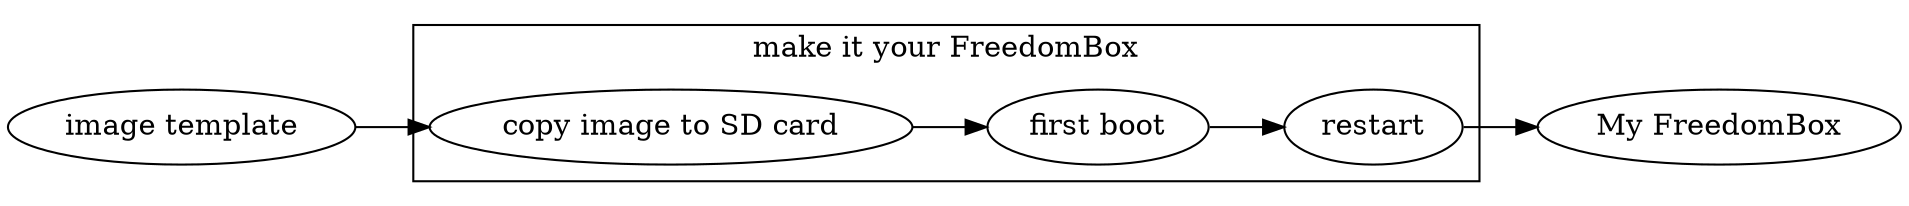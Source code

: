 digraph g {
    rankdir = LR;

    subgraph cluster_make_fbx {
        label = "make it your FreedomBox"
        "copy image to SD card" -> "first boot" -> restart;
        color = black;
        rankdir = LR;
    }

    "image template" -> "copy image to SD card";
    restart -> "My FreedomBox";
}
